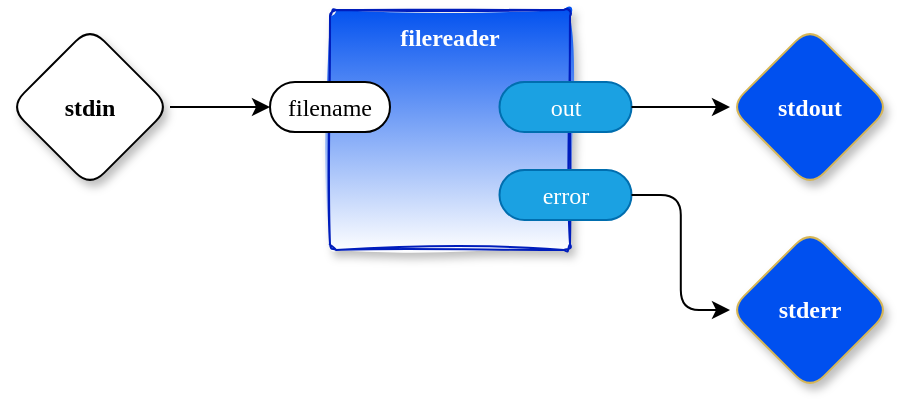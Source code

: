 <mxfile version="14.6.13" type="device" pages="2"><diagram id="hQkH6iNmLrUX8kqYerPd" name="main"><mxGraphModel dx="639" dy="517" grid="1" gridSize="10" guides="1" tooltips="1" connect="1" arrows="1" fold="1" page="1" pageScale="1" pageWidth="1100" pageHeight="850" math="0" shadow="0"><root><mxCell id="0"/><mxCell id="1" parent="0"/><mxCell id="9CAPll6CMLQ-TWxHEpie-25" value="&lt;font&gt;filereader&lt;/font&gt;" style="rounded=1;whiteSpace=wrap;html=1;sketch=1;container=1;recursiveResize=0;verticalAlign=top;arcSize=6;fontStyle=1;autosize=0;points=[];absoluteArcSize=1;shadow=1;strokeColor=#001DBC;fillColor=#0050ef;fontColor=#ffffff;fontFamily=Virgil;fontSource=https%3A%2F%2Fvirgil.excalidraw.com%2FVirgil.woff2;hachureGap=-1;gradientColor=#ffffff;" parent="1" vertex="1"><mxGeometry x="310" y="230" width="120" height="120" as="geometry"><mxRectangle x="-98" y="-1230" width="99" height="26" as="alternateBounds"/></mxGeometry></mxCell><mxCell id="9CAPll6CMLQ-TWxHEpie-26" value="filename" style="rounded=1;whiteSpace=wrap;html=1;sketch=0;points=[[0,0.5,0,0,0],[1,0.5,0,0,0]];arcSize=50;fontFamily=Virgil;fontSource=https%3A%2F%2Fvirgil.excalidraw.com%2FVirgil.woff2;" parent="9CAPll6CMLQ-TWxHEpie-25" vertex="1"><mxGeometry x="-30" y="36" width="60" height="25" as="geometry"/></mxCell><mxCell id="9CAPll6CMLQ-TWxHEpie-27" value="out" style="rounded=1;whiteSpace=wrap;html=1;sketch=0;points=[[0,0.5,0,0,0],[1,0.5,0,0,0]];fillColor=#1ba1e2;fontColor=#ffffff;strokeColor=#006EAF;arcSize=50;fontFamily=Virgil;fontSource=https%3A%2F%2Fvirgil.excalidraw.com%2FVirgil.woff2;" parent="9CAPll6CMLQ-TWxHEpie-25" vertex="1"><mxGeometry x="84.75" y="36" width="66" height="25" as="geometry"/></mxCell><mxCell id="36xr76pOsdS0RwauJVBx-1" value="error" style="rounded=1;whiteSpace=wrap;html=1;sketch=0;points=[[0,0.5,0,0,0],[1,0.5,0,0,0]];fillColor=#1ba1e2;fontColor=#ffffff;strokeColor=#006EAF;arcSize=50;fontFamily=Virgil;fontSource=https%3A%2F%2Fvirgil.excalidraw.com%2FVirgil.woff2;" parent="9CAPll6CMLQ-TWxHEpie-25" vertex="1"><mxGeometry x="84.75" y="80" width="66" height="25" as="geometry"/></mxCell><mxCell id="POBpZCBVLVRoi37GoHSu-5" style="edgeStyle=orthogonalEdgeStyle;rounded=1;orthogonalLoop=1;jettySize=auto;html=1;entryX=0;entryY=0.5;entryDx=0;entryDy=0;entryPerimeter=0;fontFamily=Virgil;fontSource=https%3A%2F%2Fvirgil.excalidraw.com%2FVirgil.woff2;" parent="1" source="POBpZCBVLVRoi37GoHSu-3" target="9CAPll6CMLQ-TWxHEpie-26" edge="1"><mxGeometry relative="1" as="geometry"/></mxCell><mxCell id="POBpZCBVLVRoi37GoHSu-3" value="stdin" style="rhombus;whiteSpace=wrap;html=1;rounded=1;fontStyle=1;glass=0;sketch=0;fontSize=12;points=[[0,0.5,0,0,0],[0.5,0,0,0,0],[0.5,1,0,0,0],[1,0.5,0,0,0]];shadow=1;fontFamily=Virgil;fontSource=https%3A%2F%2Fvirgil.excalidraw.com%2FVirgil.woff2;gradientDirection=east;fillColor=#FFFFFF;" parent="1" vertex="1"><mxGeometry x="150" y="238.5" width="80" height="80" as="geometry"/></mxCell><mxCell id="POBpZCBVLVRoi37GoHSu-4" value="stdout" style="rhombus;whiteSpace=wrap;html=1;rounded=1;strokeColor=#d6b656;fontStyle=1;glass=0;sketch=0;fontSize=12;points=[[0,0.5,0,0,0],[0.5,0,0,0,0],[0.5,1,0,0,0],[1,0.5,0,0,0]];shadow=1;fontFamily=Virgil;fontSource=https%3A%2F%2Fvirgil.excalidraw.com%2FVirgil.woff2;gradientDirection=east;fillColor=#0050EF;fontColor=#FFFFFF;" parent="1" vertex="1"><mxGeometry x="510" y="238.5" width="80" height="80" as="geometry"/></mxCell><mxCell id="POBpZCBVLVRoi37GoHSu-6" style="edgeStyle=orthogonalEdgeStyle;rounded=1;orthogonalLoop=1;jettySize=auto;html=1;fontFamily=Virgil;fontSource=https%3A%2F%2Fvirgil.excalidraw.com%2FVirgil.woff2;" parent="1" source="9CAPll6CMLQ-TWxHEpie-27" target="POBpZCBVLVRoi37GoHSu-4" edge="1"><mxGeometry relative="1" as="geometry"/></mxCell><mxCell id="36xr76pOsdS0RwauJVBx-3" value="stderr" style="rhombus;whiteSpace=wrap;html=1;rounded=1;strokeColor=#d6b656;fontStyle=1;glass=0;sketch=0;fontSize=12;points=[[0,0.5,0,0,0],[0.5,0,0,0,0],[0.5,1,0,0,0],[1,0.5,0,0,0]];shadow=1;fontFamily=Virgil;fontSource=https%3A%2F%2Fvirgil.excalidraw.com%2FVirgil.woff2;gradientDirection=east;fillColor=#0050EF;fontColor=#FFFFFF;" parent="1" vertex="1"><mxGeometry x="510" y="340" width="80" height="80" as="geometry"/></mxCell><mxCell id="36xr76pOsdS0RwauJVBx-4" style="edgeStyle=orthogonalEdgeStyle;rounded=1;orthogonalLoop=1;jettySize=auto;html=1;exitX=1;exitY=0.5;exitDx=0;exitDy=0;exitPerimeter=0;entryX=0;entryY=0.5;entryDx=0;entryDy=0;entryPerimeter=0;fontFamily=Virgil;fontSource=https%3A%2F%2Fvirgil.excalidraw.com%2FVirgil.woff2;" parent="1" source="36xr76pOsdS0RwauJVBx-1" target="36xr76pOsdS0RwauJVBx-3" edge="1"><mxGeometry relative="1" as="geometry"/></mxCell></root></mxGraphModel></diagram><diagram name="composesingleessay" id="y_4HbNf1lc361_h89RjT"><mxGraphModel dx="1739" dy="517" grid="1" gridSize="10" guides="1" tooltips="1" connect="1" arrows="1" fold="1" page="1" pageScale="1" pageWidth="1100" pageHeight="850" math="0" shadow="0"><root><mxCell id="-aVa_Tyi7fLDhjpUxRCq-0"/><mxCell id="-aVa_Tyi7fLDhjpUxRCq-1" parent="-aVa_Tyi7fLDhjpUxRCq-0"/><mxCell id="-aVa_Tyi7fLDhjpUxRCq-2" value="byteconcatenator" style="rounded=1;whiteSpace=wrap;html=1;sketch=0;container=1;recursiveResize=0;verticalAlign=top;arcSize=6;fontStyle=1;autosize=0;points=[];absoluteArcSize=1;shadow=1;strokeColor=#001DBC;fillColor=#0050ef;fontColor=#ffffff;" parent="-aVa_Tyi7fLDhjpUxRCq-1" vertex="1"><mxGeometry x="400" y="160" width="137" height="177" as="geometry"><mxRectangle x="-98" y="-1230" width="99" height="26" as="alternateBounds"/></mxGeometry></mxCell><mxCell id="-aVa_Tyi7fLDhjpUxRCq-3" value="front" style="rounded=1;whiteSpace=wrap;html=1;sketch=0;points=[[0,0.5,0,0,0],[1,0.5,0,0,0]];arcSize=50;" parent="-aVa_Tyi7fLDhjpUxRCq-2" vertex="1"><mxGeometry x="-16.75" y="36" width="66" height="25" as="geometry"/></mxCell><mxCell id="-aVa_Tyi7fLDhjpUxRCq-4" value="jekyll" style="rounded=1;whiteSpace=wrap;html=1;sketch=0;points=[[0,0.5,0,0,0],[1,0.5,0,0,0]];fillColor=#1ba1e2;fontColor=#ffffff;strokeColor=#006EAF;arcSize=50;" parent="-aVa_Tyi7fLDhjpUxRCq-2" vertex="1"><mxGeometry x="84.75" y="36" width="66" height="25" as="geometry"/></mxCell><mxCell id="-aVa_Tyi7fLDhjpUxRCq-5" value="markdown" style="rounded=1;whiteSpace=wrap;html=1;sketch=0;points=[[0,0.5,0,0,0],[1,0.5,0,0,0]];arcSize=50;" parent="-aVa_Tyi7fLDhjpUxRCq-2" vertex="1"><mxGeometry x="-16.75" y="82.5" width="66" height="25" as="geometry"/></mxCell><mxCell id="-aVa_Tyi7fLDhjpUxRCq-6" value="back" style="rounded=1;whiteSpace=wrap;html=1;sketch=0;points=[[0,0.5,0,0,0],[1,0.5,0,0,0]];arcSize=50;" parent="-aVa_Tyi7fLDhjpUxRCq-2" vertex="1"><mxGeometry x="-16.75" y="129" width="66" height="25" as="geometry"/></mxCell><mxCell id="-aVa_Tyi7fLDhjpUxRCq-7" value="filereader" style="rounded=1;whiteSpace=wrap;html=1;sketch=0;container=1;recursiveResize=0;verticalAlign=top;arcSize=6;fontStyle=1;autosize=0;points=[];absoluteArcSize=1;shadow=1;strokeColor=#001DBC;fillColor=#0050ef;fontColor=#ffffff;" parent="-aVa_Tyi7fLDhjpUxRCq-1" vertex="1"><mxGeometry x="116.75" y="120" width="134" height="87" as="geometry"><mxRectangle x="-98" y="-1230" width="99" height="26" as="alternateBounds"/></mxGeometry></mxCell><mxCell id="-aVa_Tyi7fLDhjpUxRCq-8" value="filename" style="rounded=1;whiteSpace=wrap;html=1;sketch=0;points=[[0,0.5,0,0,0],[1,0.5,0,0,0]];arcSize=50;" parent="-aVa_Tyi7fLDhjpUxRCq-7" vertex="1"><mxGeometry x="-16.75" y="36" width="66" height="25" as="geometry"/></mxCell><mxCell id="-aVa_Tyi7fLDhjpUxRCq-9" value="out" style="rounded=1;whiteSpace=wrap;html=1;sketch=0;points=[[0,0.5,0,0,0],[1,0.5,0,0,0]];fillColor=#1ba1e2;fontColor=#ffffff;strokeColor=#006EAF;arcSize=50;" parent="-aVa_Tyi7fLDhjpUxRCq-7" vertex="1"><mxGeometry x="84.75" y="36" width="66" height="25" as="geometry"/></mxCell><mxCell id="-aVa_Tyi7fLDhjpUxRCq-10" value="filereader" style="rounded=1;whiteSpace=wrap;html=1;sketch=0;container=1;recursiveResize=0;verticalAlign=top;arcSize=6;fontStyle=1;autosize=0;points=[];absoluteArcSize=1;shadow=1;strokeColor=#001DBC;fillColor=#0050ef;fontColor=#ffffff;" parent="-aVa_Tyi7fLDhjpUxRCq-1" vertex="1"><mxGeometry x="116.75" y="230" width="134" height="87" as="geometry"><mxRectangle x="-98" y="-1230" width="99" height="26" as="alternateBounds"/></mxGeometry></mxCell><mxCell id="-aVa_Tyi7fLDhjpUxRCq-11" value="filename" style="rounded=1;whiteSpace=wrap;html=1;sketch=0;points=[[0,0.5,0,0,0],[1,0.5,0,0,0]];arcSize=50;" parent="-aVa_Tyi7fLDhjpUxRCq-10" vertex="1"><mxGeometry x="-16.75" y="36" width="66" height="25" as="geometry"/></mxCell><mxCell id="-aVa_Tyi7fLDhjpUxRCq-12" value="out" style="rounded=1;whiteSpace=wrap;html=1;sketch=0;points=[[0,0.5,0,0,0],[1,0.5,0,0,0]];fillColor=#1ba1e2;fontColor=#ffffff;strokeColor=#006EAF;arcSize=50;" parent="-aVa_Tyi7fLDhjpUxRCq-10" vertex="1"><mxGeometry x="84.75" y="36" width="66" height="25" as="geometry"/></mxCell><mxCell id="-aVa_Tyi7fLDhjpUxRCq-13" value="filereader" style="rounded=1;whiteSpace=wrap;html=1;sketch=0;container=1;recursiveResize=0;verticalAlign=top;arcSize=6;fontStyle=1;autosize=0;points=[];absoluteArcSize=1;shadow=1;strokeColor=#001DBC;fillColor=#0050ef;fontColor=#ffffff;" parent="-aVa_Tyi7fLDhjpUxRCq-1" vertex="1"><mxGeometry x="116.75" y="340" width="134" height="87" as="geometry"><mxRectangle x="-98" y="-1230" width="99" height="26" as="alternateBounds"/></mxGeometry></mxCell><mxCell id="-aVa_Tyi7fLDhjpUxRCq-14" value="filename" style="rounded=1;whiteSpace=wrap;html=1;sketch=0;points=[[0,0.5,0,0,0],[1,0.5,0,0,0]];arcSize=50;" parent="-aVa_Tyi7fLDhjpUxRCq-13" vertex="1"><mxGeometry x="-16.75" y="36" width="66" height="25" as="geometry"/></mxCell><mxCell id="-aVa_Tyi7fLDhjpUxRCq-15" value="out" style="rounded=1;whiteSpace=wrap;html=1;sketch=0;points=[[0,0.5,0,0,0],[1,0.5,0,0,0]];fillColor=#1ba1e2;fontColor=#ffffff;strokeColor=#006EAF;arcSize=50;" parent="-aVa_Tyi7fLDhjpUxRCq-13" vertex="1"><mxGeometry x="84.75" y="36" width="66" height="25" as="geometry"/></mxCell><mxCell id="-aVa_Tyi7fLDhjpUxRCq-16" style="edgeStyle=orthogonalEdgeStyle;rounded=1;orthogonalLoop=1;jettySize=auto;html=1;entryX=0;entryY=0.5;entryDx=0;entryDy=0;entryPerimeter=0;" parent="-aVa_Tyi7fLDhjpUxRCq-1" source="-aVa_Tyi7fLDhjpUxRCq-9" target="-aVa_Tyi7fLDhjpUxRCq-3" edge="1"><mxGeometry relative="1" as="geometry"/></mxCell><mxCell id="-aVa_Tyi7fLDhjpUxRCq-17" style="edgeStyle=orthogonalEdgeStyle;rounded=1;orthogonalLoop=1;jettySize=auto;html=1;exitX=1;exitY=0.5;exitDx=0;exitDy=0;exitPerimeter=0;entryX=0;entryY=0.5;entryDx=0;entryDy=0;entryPerimeter=0;" parent="-aVa_Tyi7fLDhjpUxRCq-1" source="-aVa_Tyi7fLDhjpUxRCq-12" target="-aVa_Tyi7fLDhjpUxRCq-5" edge="1"><mxGeometry relative="1" as="geometry"/></mxCell><mxCell id="-aVa_Tyi7fLDhjpUxRCq-18" style="edgeStyle=orthogonalEdgeStyle;rounded=1;orthogonalLoop=1;jettySize=auto;html=1;exitX=1;exitY=0.5;exitDx=0;exitDy=0;exitPerimeter=0;entryX=0;entryY=0.5;entryDx=0;entryDy=0;entryPerimeter=0;" parent="-aVa_Tyi7fLDhjpUxRCq-1" source="-aVa_Tyi7fLDhjpUxRCq-15" target="-aVa_Tyi7fLDhjpUxRCq-6" edge="1"><mxGeometry relative="1" as="geometry"/></mxCell><mxCell id="-aVa_Tyi7fLDhjpUxRCq-26" style="edgeStyle=orthogonalEdgeStyle;rounded=1;orthogonalLoop=1;jettySize=auto;html=1;entryX=0;entryY=0.5;entryDx=0;entryDy=0;entryPerimeter=0;" parent="-aVa_Tyi7fLDhjpUxRCq-1" source="-aVa_Tyi7fLDhjpUxRCq-22" target="-aVa_Tyi7fLDhjpUxRCq-14" edge="1"><mxGeometry relative="1" as="geometry"/></mxCell><mxCell id="-aVa_Tyi7fLDhjpUxRCq-22" value="&quot;/Users/tarvydas/ps/ghp/back.md&quot;" style="rounded=0;whiteSpace=wrap;html=1;fillColor=#fff2cc;strokeColor=#d6b656;" parent="-aVa_Tyi7fLDhjpUxRCq-1" vertex="1"><mxGeometry x="-200" y="368.5" width="200" height="40" as="geometry"/></mxCell><mxCell id="-aVa_Tyi7fLDhjpUxRCq-25" style="edgeStyle=orthogonalEdgeStyle;rounded=1;orthogonalLoop=1;jettySize=auto;html=1;" parent="-aVa_Tyi7fLDhjpUxRCq-1" source="-aVa_Tyi7fLDhjpUxRCq-24" target="-aVa_Tyi7fLDhjpUxRCq-8" edge="1"><mxGeometry relative="1" as="geometry"/></mxCell><mxCell id="-aVa_Tyi7fLDhjpUxRCq-24" value="&quot;/Users/tarvydas/ps/ghp/front.md&quot;" style="rounded=0;whiteSpace=wrap;html=1;fillColor=#fff2cc;strokeColor=#d6b656;" parent="-aVa_Tyi7fLDhjpUxRCq-1" vertex="1"><mxGeometry x="-200" y="148.5" width="200" height="40" as="geometry"/></mxCell><mxCell id="-aVa_Tyi7fLDhjpUxRCq-29" style="edgeStyle=orthogonalEdgeStyle;rounded=1;orthogonalLoop=1;jettySize=auto;html=1;entryX=0;entryY=0.5;entryDx=0;entryDy=0;entryPerimeter=0;" parent="-aVa_Tyi7fLDhjpUxRCq-1" source="-aVa_Tyi7fLDhjpUxRCq-27" target="-aVa_Tyi7fLDhjpUxRCq-11" edge="1"><mxGeometry relative="1" as="geometry"/></mxCell><mxCell id="-aVa_Tyi7fLDhjpUxRCq-27" value="markdownfilename" style="rhombus;whiteSpace=wrap;html=1;rounded=1;fontStyle=1;glass=0;sketch=0;fontSize=12;points=[[0,0.5,0,0,0],[0.5,0,0,0,0],[0.5,1,0,0,0],[1,0.5,0,0,0]];shadow=1;" parent="-aVa_Tyi7fLDhjpUxRCq-1" vertex="1"><mxGeometry x="-340" y="238.5" width="140" height="80" as="geometry"/></mxCell><mxCell id="-aVa_Tyi7fLDhjpUxRCq-28" value="jekyll" style="rhombus;whiteSpace=wrap;html=1;rounded=1;fillColor=#0050ef;fontColor=#ffffff;strokeColor=#001DBC;fontStyle=1;glass=0;sketch=0;fontSize=12;points=[[0,0.5,0,0,0],[0.5,0,0,0,0],[0.5,1,0,0,0],[1,0.5,0,0,0]];shadow=1;" parent="-aVa_Tyi7fLDhjpUxRCq-1" vertex="1"><mxGeometry x="630" y="168.5" width="80" height="80" as="geometry"/></mxCell><mxCell id="-aVa_Tyi7fLDhjpUxRCq-30" style="edgeStyle=orthogonalEdgeStyle;rounded=1;orthogonalLoop=1;jettySize=auto;html=1;exitX=1;exitY=0.5;exitDx=0;exitDy=0;exitPerimeter=0;entryX=0;entryY=0.5;entryDx=0;entryDy=0;entryPerimeter=0;" parent="-aVa_Tyi7fLDhjpUxRCq-1" source="-aVa_Tyi7fLDhjpUxRCq-4" target="-aVa_Tyi7fLDhjpUxRCq-28" edge="1"><mxGeometry relative="1" as="geometry"/></mxCell></root></mxGraphModel></diagram></mxfile>
